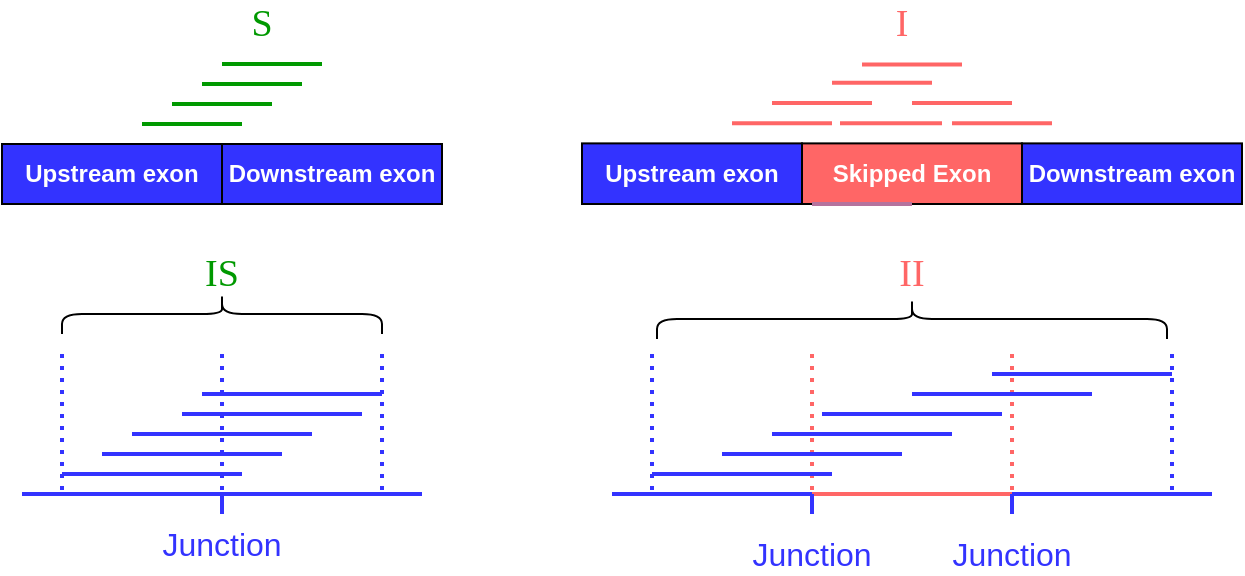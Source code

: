 <mxfile version="14.2.7" type="github">
  <diagram id="DNjFaCcENhAwe2-UgSe2" name="Page-1">
    <mxGraphModel dx="928" dy="957" grid="1" gridSize="10" guides="1" tooltips="1" connect="0" arrows="1" fold="1" page="1" pageScale="1" pageWidth="1169" pageHeight="827" math="0" shadow="0">
      <root>
        <mxCell id="0" />
        <mxCell id="1" parent="0" />
        <mxCell id="RrKAQk9WSgDsEkspCCAe-52" value="" style="group" vertex="1" connectable="0" parent="1">
          <mxGeometry x="370" y="365" width="200" height="155" as="geometry" />
        </mxCell>
        <mxCell id="RrKAQk9WSgDsEkspCCAe-29" value="" style="endArrow=none;html=1;strokeWidth=2;fontColor=#3333FF;strokeColor=#3333FF;" edge="1" parent="RrKAQk9WSgDsEkspCCAe-52">
          <mxGeometry width="50" height="50" relative="1" as="geometry">
            <mxPoint y="120" as="sourcePoint" />
            <mxPoint x="100" y="120" as="targetPoint" />
          </mxGeometry>
        </mxCell>
        <mxCell id="RrKAQk9WSgDsEkspCCAe-30" value="" style="endArrow=none;html=1;strokeWidth=2;strokeColor=#3333FF;" edge="1" parent="RrKAQk9WSgDsEkspCCAe-52">
          <mxGeometry width="50" height="50" relative="1" as="geometry">
            <mxPoint x="100" y="120" as="sourcePoint" />
            <mxPoint x="200" y="120" as="targetPoint" />
          </mxGeometry>
        </mxCell>
        <mxCell id="RrKAQk9WSgDsEkspCCAe-32" value="" style="endArrow=none;html=1;strokeWidth=2;strokeColor=#3333FF;" edge="1" parent="RrKAQk9WSgDsEkspCCAe-52">
          <mxGeometry width="50" height="50" relative="1" as="geometry">
            <mxPoint x="100" y="130" as="sourcePoint" />
            <mxPoint x="100" y="120" as="targetPoint" />
          </mxGeometry>
        </mxCell>
        <mxCell id="RrKAQk9WSgDsEkspCCAe-33" value="Junction" style="text;html=1;strokeColor=none;fillColor=none;align=center;verticalAlign=middle;whiteSpace=wrap;rounded=0;fontColor=#3333FF;fontSize=16;" vertex="1" parent="RrKAQk9WSgDsEkspCCAe-52">
          <mxGeometry x="80" y="135" width="40" height="20" as="geometry" />
        </mxCell>
        <mxCell id="RrKAQk9WSgDsEkspCCAe-34" value="" style="endArrow=none;html=1;strokeColor=#3333FF;strokeWidth=2;fontSize=16;fontColor=#3333FF;" edge="1" parent="RrKAQk9WSgDsEkspCCAe-52">
          <mxGeometry width="50" height="50" relative="1" as="geometry">
            <mxPoint x="20" y="110" as="sourcePoint" />
            <mxPoint x="110" y="110" as="targetPoint" />
          </mxGeometry>
        </mxCell>
        <mxCell id="RrKAQk9WSgDsEkspCCAe-37" value="" style="endArrow=none;dashed=1;html=1;dashPattern=1 2;strokeWidth=2;fontSize=16;fontColor=#3333FF;strokeColor=#3333FF;" edge="1" parent="RrKAQk9WSgDsEkspCCAe-52">
          <mxGeometry width="50" height="50" relative="1" as="geometry">
            <mxPoint x="100" y="50" as="sourcePoint" />
            <mxPoint x="100" y="120" as="targetPoint" />
          </mxGeometry>
        </mxCell>
        <mxCell id="RrKAQk9WSgDsEkspCCAe-39" value="" style="endArrow=none;html=1;strokeColor=#3333FF;strokeWidth=2;fontSize=16;fontColor=#3333FF;" edge="1" parent="RrKAQk9WSgDsEkspCCAe-52">
          <mxGeometry width="50" height="50" relative="1" as="geometry">
            <mxPoint x="90" y="70" as="sourcePoint" />
            <mxPoint x="180" y="70" as="targetPoint" />
          </mxGeometry>
        </mxCell>
        <mxCell id="RrKAQk9WSgDsEkspCCAe-40" value="" style="endArrow=none;html=1;strokeColor=#3333FF;strokeWidth=2;fontSize=16;fontColor=#3333FF;" edge="1" parent="RrKAQk9WSgDsEkspCCAe-52">
          <mxGeometry width="50" height="50" relative="1" as="geometry">
            <mxPoint x="40" y="100" as="sourcePoint" />
            <mxPoint x="130" y="100" as="targetPoint" />
          </mxGeometry>
        </mxCell>
        <mxCell id="RrKAQk9WSgDsEkspCCAe-41" value="" style="endArrow=none;html=1;strokeColor=#3333FF;strokeWidth=2;fontSize=16;fontColor=#3333FF;" edge="1" parent="RrKAQk9WSgDsEkspCCAe-52">
          <mxGeometry width="50" height="50" relative="1" as="geometry">
            <mxPoint x="55" y="90" as="sourcePoint" />
            <mxPoint x="145" y="90" as="targetPoint" />
          </mxGeometry>
        </mxCell>
        <mxCell id="RrKAQk9WSgDsEkspCCAe-42" value="" style="endArrow=none;html=1;strokeColor=#3333FF;strokeWidth=2;fontSize=16;fontColor=#3333FF;" edge="1" parent="RrKAQk9WSgDsEkspCCAe-52">
          <mxGeometry width="50" height="50" relative="1" as="geometry">
            <mxPoint x="80" y="80" as="sourcePoint" />
            <mxPoint x="170" y="80" as="targetPoint" />
          </mxGeometry>
        </mxCell>
        <mxCell id="RrKAQk9WSgDsEkspCCAe-48" value="" style="endArrow=none;dashed=1;html=1;dashPattern=1 2;strokeWidth=2;fontSize=16;fontColor=#3333FF;strokeColor=#3333FF;" edge="1" parent="RrKAQk9WSgDsEkspCCAe-52">
          <mxGeometry width="50" height="50" relative="1" as="geometry">
            <mxPoint x="20" y="50" as="sourcePoint" />
            <mxPoint x="20" y="120" as="targetPoint" />
          </mxGeometry>
        </mxCell>
        <mxCell id="RrKAQk9WSgDsEkspCCAe-49" value="" style="endArrow=none;dashed=1;html=1;dashPattern=1 2;strokeWidth=2;fontSize=16;fontColor=#3333FF;strokeColor=#3333FF;" edge="1" parent="RrKAQk9WSgDsEkspCCAe-52">
          <mxGeometry width="50" height="50" relative="1" as="geometry">
            <mxPoint x="180" y="50" as="sourcePoint" />
            <mxPoint x="180" y="120" as="targetPoint" />
          </mxGeometry>
        </mxCell>
        <mxCell id="RrKAQk9WSgDsEkspCCAe-50" value="" style="shape=curlyBracket;whiteSpace=wrap;html=1;rounded=1;fillColor=none;fontSize=16;fontColor=#3333FF;rotation=90;" vertex="1" parent="RrKAQk9WSgDsEkspCCAe-52">
          <mxGeometry x="90" y="-50" width="20" height="160" as="geometry" />
        </mxCell>
        <mxCell id="RrKAQk9WSgDsEkspCCAe-51" value="&lt;font color=&quot;#009900&quot; style=&quot;font-size: 19px&quot; face=&quot;Comic Sans MS&quot;&gt;IS&lt;/font&gt;" style="text;html=1;strokeColor=none;fillColor=none;align=center;verticalAlign=middle;whiteSpace=wrap;rounded=0;" vertex="1" parent="RrKAQk9WSgDsEkspCCAe-52">
          <mxGeometry x="80" width="40" height="20" as="geometry" />
        </mxCell>
        <mxCell id="RrKAQk9WSgDsEkspCCAe-97" value="" style="group" vertex="1" connectable="0" parent="1">
          <mxGeometry x="650" y="240" width="330" height="100" as="geometry" />
        </mxCell>
        <mxCell id="RrKAQk9WSgDsEkspCCAe-4" value="" style="group" vertex="1" connectable="0" parent="RrKAQk9WSgDsEkspCCAe-97">
          <mxGeometry y="69.697" width="330" height="30.303" as="geometry" />
        </mxCell>
        <mxCell id="RrKAQk9WSgDsEkspCCAe-5" value="&lt;b&gt;&lt;font color=&quot;#ffffff&quot;&gt;Downstream exon&lt;/font&gt;&lt;/b&gt;" style="rounded=0;whiteSpace=wrap;html=1;fillColor=#3333FF;" vertex="1" parent="RrKAQk9WSgDsEkspCCAe-4">
          <mxGeometry x="220" width="110" height="30.303" as="geometry" />
        </mxCell>
        <mxCell id="RrKAQk9WSgDsEkspCCAe-6" value="&lt;b&gt;&lt;font color=&quot;#ffffff&quot;&gt;Upstream exon&lt;/font&gt;&lt;/b&gt;" style="rounded=0;whiteSpace=wrap;html=1;fillColor=#3333FF;" vertex="1" parent="RrKAQk9WSgDsEkspCCAe-4">
          <mxGeometry width="110" height="30.303" as="geometry" />
        </mxCell>
        <mxCell id="RrKAQk9WSgDsEkspCCAe-7" value="&lt;b&gt;&lt;font color=&quot;#ffffff&quot;&gt;Skipped Exon&lt;/font&gt;&lt;/b&gt;" style="rounded=0;whiteSpace=wrap;html=1;fillColor=#FF6666;" vertex="1" parent="RrKAQk9WSgDsEkspCCAe-4">
          <mxGeometry x="110" width="110" height="30.303" as="geometry" />
        </mxCell>
        <mxCell id="RrKAQk9WSgDsEkspCCAe-16" value="" style="endArrow=none;html=1;strokeWidth=2;fillColor=#008a00;strokeColor=#FF6666;" edge="1" parent="RrKAQk9WSgDsEkspCCAe-97">
          <mxGeometry y="-112.121" width="50" height="50.505" as="geometry">
            <mxPoint x="125" y="59.596" as="sourcePoint" />
            <mxPoint x="75" y="59.596" as="targetPoint" />
          </mxGeometry>
        </mxCell>
        <mxCell id="RrKAQk9WSgDsEkspCCAe-18" value="" style="endArrow=none;html=1;strokeWidth=2;fillColor=#008a00;strokeColor=#FF6666;" edge="1" parent="RrKAQk9WSgDsEkspCCAe-97">
          <mxGeometry y="-112.121" width="50" height="50.505" as="geometry">
            <mxPoint x="235" y="59.596" as="sourcePoint" />
            <mxPoint x="185" y="59.596" as="targetPoint" />
          </mxGeometry>
        </mxCell>
        <mxCell id="RrKAQk9WSgDsEkspCCAe-20" value="" style="endArrow=none;html=1;strokeWidth=2;fillColor=#008a00;strokeColor=#FF6666;" edge="1" parent="RrKAQk9WSgDsEkspCCAe-97">
          <mxGeometry y="-112.121" width="50" height="50.505" as="geometry">
            <mxPoint x="145" y="49.495" as="sourcePoint" />
            <mxPoint x="95" y="49.495" as="targetPoint" />
          </mxGeometry>
        </mxCell>
        <mxCell id="RrKAQk9WSgDsEkspCCAe-22" value="" style="endArrow=none;html=1;strokeWidth=2;fillColor=#008a00;strokeColor=#FF6666;" edge="1" parent="RrKAQk9WSgDsEkspCCAe-97">
          <mxGeometry y="-112.121" width="50" height="50.505" as="geometry">
            <mxPoint x="215" y="49.495" as="sourcePoint" />
            <mxPoint x="165" y="49.495" as="targetPoint" />
          </mxGeometry>
        </mxCell>
        <mxCell id="RrKAQk9WSgDsEkspCCAe-23" value="" style="endArrow=none;html=1;strokeWidth=2;fillColor=#008a00;strokeColor=#B5739D;" edge="1" parent="RrKAQk9WSgDsEkspCCAe-97">
          <mxGeometry y="-112.121" width="50" height="50.505" as="geometry">
            <mxPoint x="165" y="100" as="sourcePoint" />
            <mxPoint x="115" y="100" as="targetPoint" />
          </mxGeometry>
        </mxCell>
        <mxCell id="RrKAQk9WSgDsEkspCCAe-24" value="" style="endArrow=none;html=1;strokeWidth=2;fillColor=#008a00;strokeColor=#FF6666;" edge="1" parent="RrKAQk9WSgDsEkspCCAe-97">
          <mxGeometry y="-112.121" width="50" height="50.505" as="geometry">
            <mxPoint x="175" y="39.394" as="sourcePoint" />
            <mxPoint x="125" y="39.394" as="targetPoint" />
          </mxGeometry>
        </mxCell>
        <mxCell id="RrKAQk9WSgDsEkspCCAe-25" value="" style="endArrow=none;html=1;strokeWidth=2;fillColor=#008a00;strokeColor=#FF6666;" edge="1" parent="RrKAQk9WSgDsEkspCCAe-97">
          <mxGeometry y="-112.121" width="50" height="50.505" as="geometry">
            <mxPoint x="180" y="59.596" as="sourcePoint" />
            <mxPoint x="129" y="59.596" as="targetPoint" />
          </mxGeometry>
        </mxCell>
        <mxCell id="RrKAQk9WSgDsEkspCCAe-27" value="&lt;font color=&quot;#ff6666&quot; face=&quot;Comic Sans MS&quot;&gt;&lt;span style=&quot;font-size: 19px&quot;&gt;I&lt;/span&gt;&lt;/font&gt;" style="text;html=1;strokeColor=none;fillColor=none;align=center;verticalAlign=middle;whiteSpace=wrap;rounded=0;" vertex="1" parent="RrKAQk9WSgDsEkspCCAe-97">
          <mxGeometry x="140" width="40" height="20.202" as="geometry" />
        </mxCell>
        <mxCell id="RrKAQk9WSgDsEkspCCAe-96" value="" style="endArrow=none;html=1;strokeWidth=2;fillColor=#008a00;strokeColor=#FF6666;" edge="1" parent="RrKAQk9WSgDsEkspCCAe-97">
          <mxGeometry x="15" y="-121.212" width="50" height="50.505" as="geometry">
            <mxPoint x="190" y="30.303" as="sourcePoint" />
            <mxPoint x="140" y="30.303" as="targetPoint" />
          </mxGeometry>
        </mxCell>
        <mxCell id="RrKAQk9WSgDsEkspCCAe-98" value="" style="group" vertex="1" connectable="0" parent="1">
          <mxGeometry x="360" y="240" width="220" height="100" as="geometry" />
        </mxCell>
        <mxCell id="RrKAQk9WSgDsEkspCCAe-1" value="" style="group" vertex="1" connectable="0" parent="RrKAQk9WSgDsEkspCCAe-98">
          <mxGeometry y="70" width="220" height="30" as="geometry" />
        </mxCell>
        <mxCell id="RrKAQk9WSgDsEkspCCAe-2" value="&lt;b&gt;&lt;font color=&quot;#ffffff&quot;&gt;Upstream exon&lt;/font&gt;&lt;/b&gt;" style="rounded=0;whiteSpace=wrap;html=1;fillColor=#3333FF;" vertex="1" parent="RrKAQk9WSgDsEkspCCAe-1">
          <mxGeometry width="110" height="30" as="geometry" />
        </mxCell>
        <mxCell id="RrKAQk9WSgDsEkspCCAe-3" value="&lt;b&gt;&lt;font color=&quot;#ffffff&quot;&gt;Downstream exon&lt;/font&gt;&lt;/b&gt;" style="rounded=0;whiteSpace=wrap;html=1;fillColor=#3333FF;" vertex="1" parent="RrKAQk9WSgDsEkspCCAe-1">
          <mxGeometry x="110" width="110" height="30" as="geometry" />
        </mxCell>
        <mxCell id="RrKAQk9WSgDsEkspCCAe-8" value="" style="endArrow=none;html=1;strokeWidth=2;fillColor=#008a00;strokeColor=#009900;" edge="1" parent="RrKAQk9WSgDsEkspCCAe-98">
          <mxGeometry x="-55" width="50" height="50" as="geometry">
            <mxPoint x="120" y="60" as="sourcePoint" />
            <mxPoint x="70" y="60" as="targetPoint" />
          </mxGeometry>
        </mxCell>
        <mxCell id="RrKAQk9WSgDsEkspCCAe-10" value="" style="endArrow=none;html=1;strokeWidth=2;fillColor=#008a00;strokeColor=#009900;" edge="1" parent="RrKAQk9WSgDsEkspCCAe-98">
          <mxGeometry x="-55" width="50" height="50" as="geometry">
            <mxPoint x="135" y="50" as="sourcePoint" />
            <mxPoint x="85" y="50" as="targetPoint" />
          </mxGeometry>
        </mxCell>
        <mxCell id="RrKAQk9WSgDsEkspCCAe-12" value="" style="endArrow=none;html=1;strokeWidth=2;fillColor=#008a00;strokeColor=#009900;" edge="1" parent="RrKAQk9WSgDsEkspCCAe-98">
          <mxGeometry x="-55" width="50" height="50" as="geometry">
            <mxPoint x="150" y="40" as="sourcePoint" />
            <mxPoint x="100" y="40" as="targetPoint" />
          </mxGeometry>
        </mxCell>
        <mxCell id="RrKAQk9WSgDsEkspCCAe-15" value="" style="endArrow=none;html=1;strokeWidth=2;fillColor=#008a00;strokeColor=#009900;" edge="1" parent="RrKAQk9WSgDsEkspCCAe-98">
          <mxGeometry x="-55" width="50" height="50" as="geometry">
            <mxPoint x="160" y="30" as="sourcePoint" />
            <mxPoint x="110" y="30" as="targetPoint" />
          </mxGeometry>
        </mxCell>
        <mxCell id="RrKAQk9WSgDsEkspCCAe-26" value="&lt;font color=&quot;#009900&quot; style=&quot;font-size: 19px&quot; face=&quot;Comic Sans MS&quot;&gt;S&lt;/font&gt;" style="text;html=1;strokeColor=none;fillColor=none;align=center;verticalAlign=middle;whiteSpace=wrap;rounded=0;" vertex="1" parent="RrKAQk9WSgDsEkspCCAe-98">
          <mxGeometry x="110" width="40" height="20" as="geometry" />
        </mxCell>
        <mxCell id="RrKAQk9WSgDsEkspCCAe-99" value="" style="group" vertex="1" connectable="0" parent="1">
          <mxGeometry x="665" y="365" width="300" height="160" as="geometry" />
        </mxCell>
        <mxCell id="RrKAQk9WSgDsEkspCCAe-73" value="" style="endArrow=none;html=1;strokeWidth=2;fontColor=#3333FF;strokeColor=#3333FF;" edge="1" parent="RrKAQk9WSgDsEkspCCAe-99">
          <mxGeometry width="50" height="50" relative="1" as="geometry">
            <mxPoint y="120" as="sourcePoint" />
            <mxPoint x="100" y="120" as="targetPoint" />
          </mxGeometry>
        </mxCell>
        <mxCell id="RrKAQk9WSgDsEkspCCAe-74" value="" style="endArrow=none;html=1;strokeWidth=2;strokeColor=#FF6666;" edge="1" parent="RrKAQk9WSgDsEkspCCAe-99">
          <mxGeometry width="50" height="50" relative="1" as="geometry">
            <mxPoint x="100" y="120" as="sourcePoint" />
            <mxPoint x="200" y="120" as="targetPoint" />
          </mxGeometry>
        </mxCell>
        <mxCell id="RrKAQk9WSgDsEkspCCAe-75" value="" style="endArrow=none;html=1;strokeWidth=2;strokeColor=#3333FF;" edge="1" parent="RrKAQk9WSgDsEkspCCAe-99">
          <mxGeometry width="50" height="50" relative="1" as="geometry">
            <mxPoint x="200" y="120" as="sourcePoint" />
            <mxPoint x="300" y="120" as="targetPoint" />
          </mxGeometry>
        </mxCell>
        <mxCell id="RrKAQk9WSgDsEkspCCAe-76" value="" style="endArrow=none;dashed=1;html=1;dashPattern=1 2;strokeWidth=2;fontSize=16;fontColor=#3333FF;strokeColor=#FF6666;" edge="1" parent="RrKAQk9WSgDsEkspCCAe-99">
          <mxGeometry width="50" height="50" relative="1" as="geometry">
            <mxPoint x="100" y="50" as="sourcePoint" />
            <mxPoint x="100" y="120" as="targetPoint" />
          </mxGeometry>
        </mxCell>
        <mxCell id="RrKAQk9WSgDsEkspCCAe-77" value="" style="endArrow=none;dashed=1;html=1;dashPattern=1 2;strokeWidth=2;fontSize=16;fontColor=#3333FF;strokeColor=#FF6666;" edge="1" parent="RrKAQk9WSgDsEkspCCAe-99">
          <mxGeometry width="50" height="50" relative="1" as="geometry">
            <mxPoint x="200" y="50" as="sourcePoint" />
            <mxPoint x="200" y="120" as="targetPoint" />
          </mxGeometry>
        </mxCell>
        <mxCell id="RrKAQk9WSgDsEkspCCAe-78" value="" style="endArrow=none;html=1;strokeColor=#3333FF;strokeWidth=2;fontSize=16;fontColor=#3333FF;" edge="1" parent="RrKAQk9WSgDsEkspCCAe-99">
          <mxGeometry width="50" height="50" relative="1" as="geometry">
            <mxPoint x="20" y="110" as="sourcePoint" />
            <mxPoint x="110" y="110" as="targetPoint" />
          </mxGeometry>
        </mxCell>
        <mxCell id="RrKAQk9WSgDsEkspCCAe-81" value="" style="endArrow=none;html=1;strokeWidth=2;strokeColor=#3333FF;" edge="1" parent="RrKAQk9WSgDsEkspCCAe-99">
          <mxGeometry width="50" height="50" relative="1" as="geometry">
            <mxPoint x="100" y="130" as="sourcePoint" />
            <mxPoint x="100" y="120" as="targetPoint" />
          </mxGeometry>
        </mxCell>
        <mxCell id="RrKAQk9WSgDsEkspCCAe-83" value="" style="endArrow=none;html=1;strokeWidth=2;strokeColor=#3333FF;" edge="1" parent="RrKAQk9WSgDsEkspCCAe-99">
          <mxGeometry width="50" height="50" relative="1" as="geometry">
            <mxPoint x="200" y="130" as="sourcePoint" />
            <mxPoint x="200" y="120" as="targetPoint" />
          </mxGeometry>
        </mxCell>
        <mxCell id="RrKAQk9WSgDsEkspCCAe-84" value="Junction" style="text;html=1;strokeColor=none;fillColor=none;align=center;verticalAlign=middle;whiteSpace=wrap;rounded=0;fontColor=#3333FF;fontSize=16;" vertex="1" parent="RrKAQk9WSgDsEkspCCAe-99">
          <mxGeometry x="80" y="140" width="40" height="20" as="geometry" />
        </mxCell>
        <mxCell id="RrKAQk9WSgDsEkspCCAe-85" value="Junction" style="text;html=1;strokeColor=none;fillColor=none;align=center;verticalAlign=middle;whiteSpace=wrap;rounded=0;fontColor=#3333FF;fontSize=16;" vertex="1" parent="RrKAQk9WSgDsEkspCCAe-99">
          <mxGeometry x="180" y="140" width="40" height="20" as="geometry" />
        </mxCell>
        <mxCell id="RrKAQk9WSgDsEkspCCAe-87" value="" style="endArrow=none;html=1;strokeColor=#3333FF;strokeWidth=2;fontSize=16;fontColor=#3333FF;" edge="1" parent="RrKAQk9WSgDsEkspCCAe-99">
          <mxGeometry width="50" height="50" relative="1" as="geometry">
            <mxPoint x="55" y="100" as="sourcePoint" />
            <mxPoint x="145" y="100" as="targetPoint" />
          </mxGeometry>
        </mxCell>
        <mxCell id="RrKAQk9WSgDsEkspCCAe-88" value="" style="endArrow=none;html=1;strokeColor=#3333FF;strokeWidth=2;fontSize=16;fontColor=#3333FF;" edge="1" parent="RrKAQk9WSgDsEkspCCAe-99">
          <mxGeometry width="50" height="50" relative="1" as="geometry">
            <mxPoint x="80" y="90" as="sourcePoint" />
            <mxPoint x="170" y="90" as="targetPoint" />
          </mxGeometry>
        </mxCell>
        <mxCell id="RrKAQk9WSgDsEkspCCAe-89" value="" style="endArrow=none;html=1;strokeColor=#3333FF;strokeWidth=2;fontSize=16;fontColor=#3333FF;" edge="1" parent="RrKAQk9WSgDsEkspCCAe-99">
          <mxGeometry width="50" height="50" relative="1" as="geometry">
            <mxPoint x="190" y="60" as="sourcePoint" />
            <mxPoint x="280" y="60" as="targetPoint" />
          </mxGeometry>
        </mxCell>
        <mxCell id="RrKAQk9WSgDsEkspCCAe-90" value="" style="endArrow=none;html=1;strokeColor=#3333FF;strokeWidth=2;fontSize=16;fontColor=#3333FF;" edge="1" parent="RrKAQk9WSgDsEkspCCAe-99">
          <mxGeometry width="50" height="50" relative="1" as="geometry">
            <mxPoint x="150" y="70" as="sourcePoint" />
            <mxPoint x="240" y="70" as="targetPoint" />
          </mxGeometry>
        </mxCell>
        <mxCell id="RrKAQk9WSgDsEkspCCAe-91" value="" style="endArrow=none;html=1;strokeColor=#3333FF;strokeWidth=2;fontSize=16;fontColor=#3333FF;" edge="1" parent="RrKAQk9WSgDsEkspCCAe-99">
          <mxGeometry width="50" height="50" relative="1" as="geometry">
            <mxPoint x="105" y="80" as="sourcePoint" />
            <mxPoint x="195" y="80" as="targetPoint" />
          </mxGeometry>
        </mxCell>
        <mxCell id="RrKAQk9WSgDsEkspCCAe-92" value="" style="endArrow=none;dashed=1;html=1;dashPattern=1 2;strokeWidth=2;fontSize=16;fontColor=#3333FF;strokeColor=#3333FF;" edge="1" parent="RrKAQk9WSgDsEkspCCAe-99">
          <mxGeometry width="50" height="50" relative="1" as="geometry">
            <mxPoint x="280" y="50" as="sourcePoint" />
            <mxPoint x="280" y="120" as="targetPoint" />
          </mxGeometry>
        </mxCell>
        <mxCell id="RrKAQk9WSgDsEkspCCAe-93" value="" style="endArrow=none;dashed=1;html=1;dashPattern=1 2;strokeWidth=2;fontSize=16;fontColor=#3333FF;strokeColor=#3333FF;" edge="1" parent="RrKAQk9WSgDsEkspCCAe-99">
          <mxGeometry width="50" height="50" relative="1" as="geometry">
            <mxPoint x="20" y="50" as="sourcePoint" />
            <mxPoint x="20" y="120" as="targetPoint" />
          </mxGeometry>
        </mxCell>
        <mxCell id="RrKAQk9WSgDsEkspCCAe-94" value="" style="shape=curlyBracket;whiteSpace=wrap;html=1;rounded=1;fillColor=none;fontSize=16;fontColor=#3333FF;rotation=90;" vertex="1" parent="RrKAQk9WSgDsEkspCCAe-99">
          <mxGeometry x="140" y="-95" width="20" height="255" as="geometry" />
        </mxCell>
        <mxCell id="RrKAQk9WSgDsEkspCCAe-95" value="&lt;font style=&quot;font-size: 19px&quot; face=&quot;Comic Sans MS&quot; color=&quot;#ff6666&quot;&gt;II&lt;/font&gt;" style="text;html=1;strokeColor=none;fillColor=none;align=center;verticalAlign=middle;whiteSpace=wrap;rounded=0;" vertex="1" parent="RrKAQk9WSgDsEkspCCAe-99">
          <mxGeometry x="130" width="40" height="20" as="geometry" />
        </mxCell>
      </root>
    </mxGraphModel>
  </diagram>
</mxfile>
